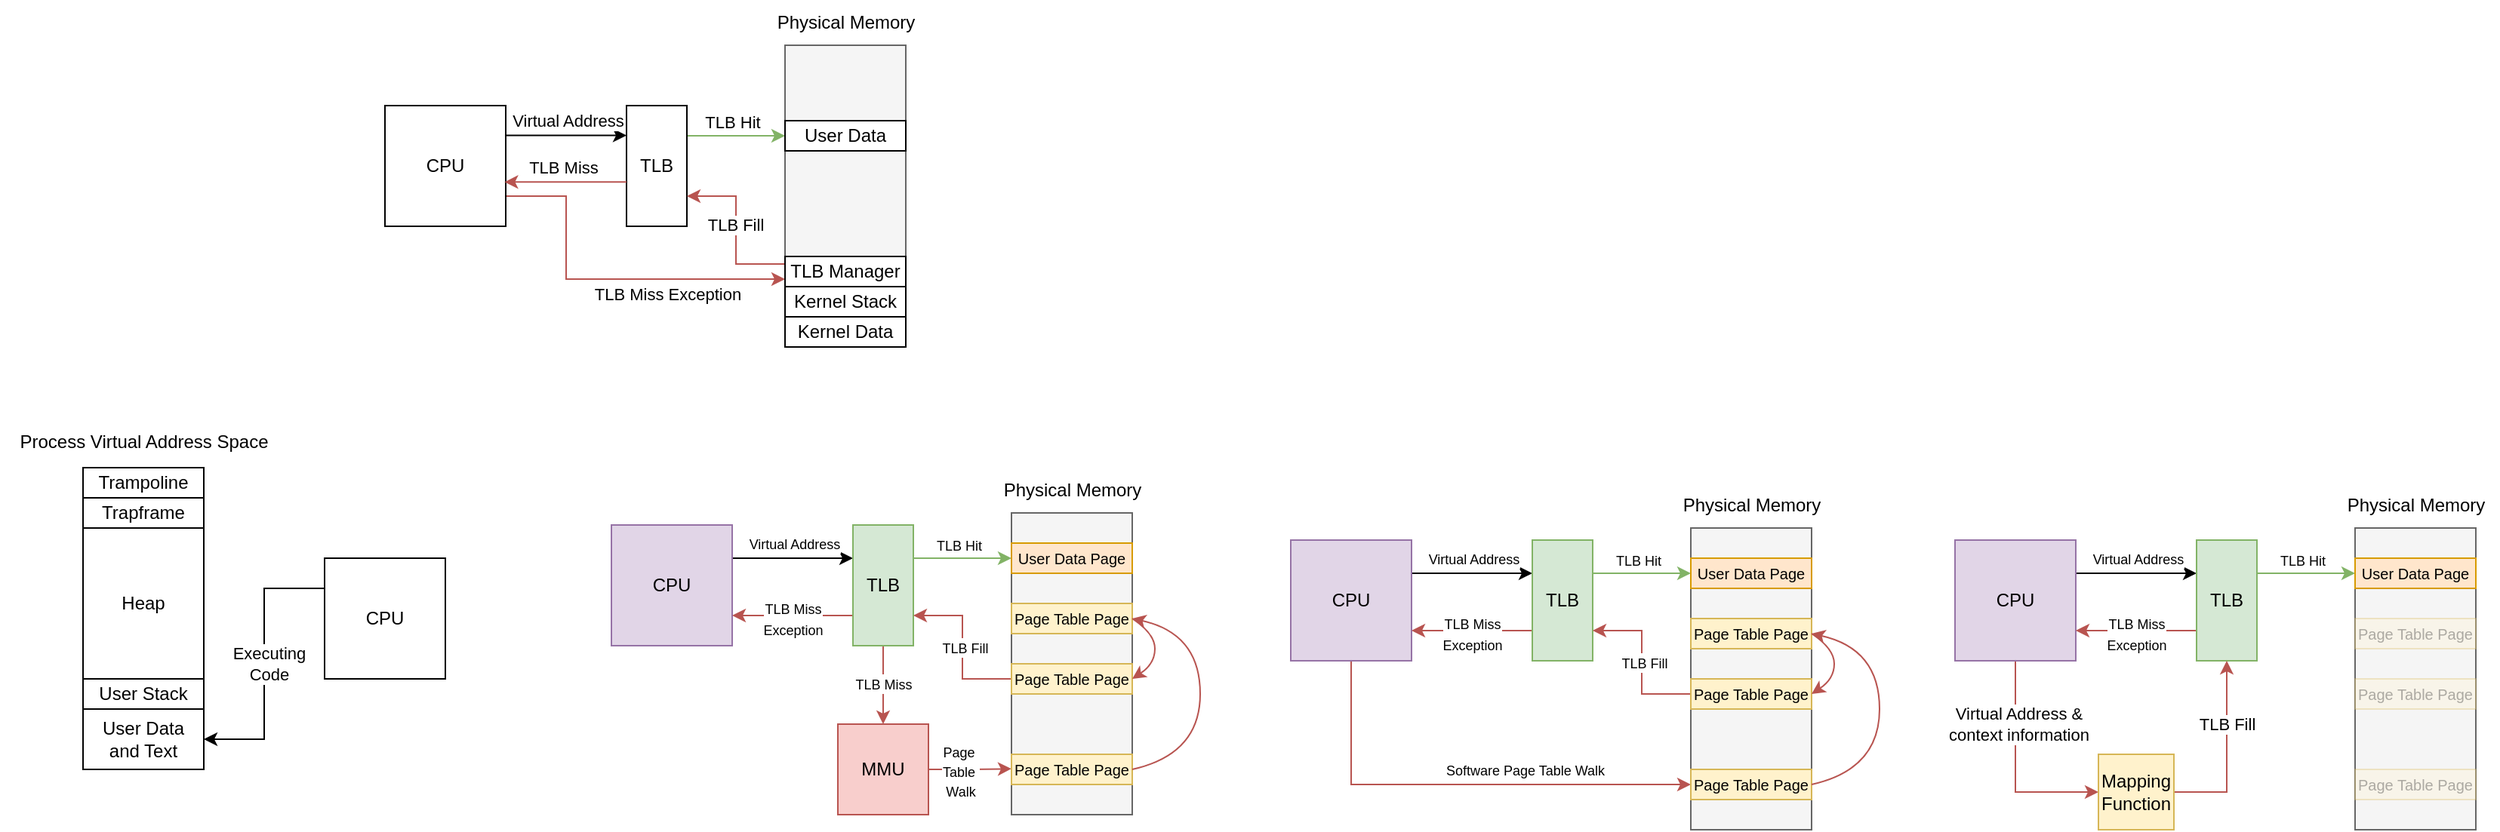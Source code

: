 <mxfile version="24.7.5">
  <diagram name="Page-1" id="a2V-paWtWc2pqJlW6CjX">
    <mxGraphModel dx="1195" dy="696" grid="1" gridSize="10" guides="1" tooltips="1" connect="1" arrows="1" fold="1" page="1" pageScale="1" pageWidth="850" pageHeight="1100" math="0" shadow="0">
      <root>
        <mxCell id="0" />
        <mxCell id="1" parent="0" />
        <mxCell id="PS_0JobvipVe8rg2w7dj-1" style="edgeStyle=orthogonalEdgeStyle;rounded=0;orthogonalLoop=1;jettySize=auto;html=1;exitX=1;exitY=0.5;exitDx=0;exitDy=0;entryX=0;entryY=0.5;entryDx=0;entryDy=0;" parent="1" edge="1">
          <mxGeometry relative="1" as="geometry">
            <mxPoint x="400" y="539.8" as="sourcePoint" />
            <mxPoint x="480" y="539.8" as="targetPoint" />
          </mxGeometry>
        </mxCell>
        <mxCell id="PS_0JobvipVe8rg2w7dj-2" value="Virtual Address" style="edgeLabel;html=1;align=center;verticalAlign=middle;resizable=0;points=[];" parent="PS_0JobvipVe8rg2w7dj-1" vertex="1" connectable="0">
          <mxGeometry x="-0.217" y="-1" relative="1" as="geometry">
            <mxPoint x="9" y="-11" as="offset" />
          </mxGeometry>
        </mxCell>
        <mxCell id="PS_0JobvipVe8rg2w7dj-34" style="edgeStyle=orthogonalEdgeStyle;rounded=0;orthogonalLoop=1;jettySize=auto;html=1;exitX=1;exitY=0.75;exitDx=0;exitDy=0;entryX=0;entryY=0.75;entryDx=0;entryDy=0;fillColor=#f8cecc;strokeColor=#b85450;" parent="1" source="PS_0JobvipVe8rg2w7dj-3" target="PS_0JobvipVe8rg2w7dj-32" edge="1">
          <mxGeometry relative="1" as="geometry">
            <Array as="points">
              <mxPoint x="440" y="580" />
              <mxPoint x="440" y="635" />
            </Array>
          </mxGeometry>
        </mxCell>
        <mxCell id="PS_0JobvipVe8rg2w7dj-35" value="TLB Miss Exception" style="edgeLabel;html=1;align=center;verticalAlign=middle;resizable=0;points=[];" parent="PS_0JobvipVe8rg2w7dj-34" vertex="1" connectable="0">
          <mxGeometry x="0.147" relative="1" as="geometry">
            <mxPoint x="24" y="10" as="offset" />
          </mxGeometry>
        </mxCell>
        <mxCell id="PS_0JobvipVe8rg2w7dj-3" value="CPU" style="rounded=0;whiteSpace=wrap;html=1;" parent="1" vertex="1">
          <mxGeometry x="320" y="520" width="80" height="80" as="geometry" />
        </mxCell>
        <mxCell id="PS_0JobvipVe8rg2w7dj-7" style="edgeStyle=orthogonalEdgeStyle;rounded=0;orthogonalLoop=1;jettySize=auto;html=1;exitX=1;exitY=0.25;exitDx=0;exitDy=0;entryX=0;entryY=0.5;entryDx=0;entryDy=0;fillColor=#d5e8d4;strokeColor=#82b366;" parent="1" source="PS_0JobvipVe8rg2w7dj-11" target="PS_0JobvipVe8rg2w7dj-20" edge="1">
          <mxGeometry relative="1" as="geometry">
            <mxPoint x="580" y="540" as="targetPoint" />
          </mxGeometry>
        </mxCell>
        <mxCell id="PS_0JobvipVe8rg2w7dj-8" value="TLB Hit" style="edgeLabel;html=1;align=center;verticalAlign=middle;resizable=0;points=[];" parent="PS_0JobvipVe8rg2w7dj-7" vertex="1" connectable="0">
          <mxGeometry x="-0.253" y="-1" relative="1" as="geometry">
            <mxPoint x="5" y="-10" as="offset" />
          </mxGeometry>
        </mxCell>
        <mxCell id="PS_0JobvipVe8rg2w7dj-11" value="TLB" style="rounded=0;whiteSpace=wrap;html=1;" parent="1" vertex="1">
          <mxGeometry x="480" y="520" width="40" height="80" as="geometry" />
        </mxCell>
        <mxCell id="PS_0JobvipVe8rg2w7dj-12" value="&amp;nbsp;" style="rounded=0;whiteSpace=wrap;html=1;fillColor=#f5f5f5;fontColor=#333333;strokeColor=#666666;" parent="1" vertex="1">
          <mxGeometry x="585" y="480" width="80" height="200" as="geometry" />
        </mxCell>
        <mxCell id="PS_0JobvipVe8rg2w7dj-13" value="Physical Memory" style="text;html=1;align=center;verticalAlign=middle;resizable=0;points=[];autosize=1;strokeColor=none;fillColor=none;" parent="1" vertex="1">
          <mxGeometry x="570" y="450" width="110" height="30" as="geometry" />
        </mxCell>
        <mxCell id="PS_0JobvipVe8rg2w7dj-20" value="User Data" style="rounded=0;whiteSpace=wrap;html=1;" parent="1" vertex="1">
          <mxGeometry x="585" y="530" width="80" height="20" as="geometry" />
        </mxCell>
        <mxCell id="PS_0JobvipVe8rg2w7dj-21" value="Kernel Data" style="rounded=0;whiteSpace=wrap;html=1;" parent="1" vertex="1">
          <mxGeometry x="585" y="660" width="80" height="20" as="geometry" />
        </mxCell>
        <mxCell id="PS_0JobvipVe8rg2w7dj-22" value="Kernel Stack" style="rounded=0;whiteSpace=wrap;html=1;" parent="1" vertex="1">
          <mxGeometry x="585" y="640" width="80" height="20" as="geometry" />
        </mxCell>
        <mxCell id="PS_0JobvipVe8rg2w7dj-30" style="edgeStyle=orthogonalEdgeStyle;rounded=0;orthogonalLoop=1;jettySize=auto;html=1;exitX=0.001;exitY=0.633;exitDx=0;exitDy=0;entryX=0.99;entryY=0.633;entryDx=0;entryDy=0;fillColor=#f8cecc;strokeColor=#b85450;entryPerimeter=0;exitPerimeter=0;" parent="1" source="PS_0JobvipVe8rg2w7dj-11" target="PS_0JobvipVe8rg2w7dj-3" edge="1">
          <mxGeometry relative="1" as="geometry" />
        </mxCell>
        <mxCell id="PS_0JobvipVe8rg2w7dj-31" value="TLB Miss" style="edgeLabel;html=1;align=center;verticalAlign=middle;resizable=0;points=[];" parent="PS_0JobvipVe8rg2w7dj-30" vertex="1" connectable="0">
          <mxGeometry x="0.254" relative="1" as="geometry">
            <mxPoint x="8" y="-10" as="offset" />
          </mxGeometry>
        </mxCell>
        <mxCell id="PS_0JobvipVe8rg2w7dj-36" style="edgeStyle=orthogonalEdgeStyle;rounded=0;orthogonalLoop=1;jettySize=auto;html=1;exitX=0;exitY=0.25;exitDx=0;exitDy=0;entryX=1;entryY=0.75;entryDx=0;entryDy=0;fillColor=#f8cecc;strokeColor=#b85450;" parent="1" source="PS_0JobvipVe8rg2w7dj-32" target="PS_0JobvipVe8rg2w7dj-11" edge="1">
          <mxGeometry relative="1" as="geometry" />
        </mxCell>
        <mxCell id="PS_0JobvipVe8rg2w7dj-37" value="TLB Fill" style="edgeLabel;html=1;align=center;verticalAlign=middle;resizable=0;points=[];" parent="PS_0JobvipVe8rg2w7dj-36" vertex="1" connectable="0">
          <mxGeometry x="0.072" y="1" relative="1" as="geometry">
            <mxPoint as="offset" />
          </mxGeometry>
        </mxCell>
        <mxCell id="PS_0JobvipVe8rg2w7dj-32" value="TLB Manager" style="rounded=0;whiteSpace=wrap;html=1;" parent="1" vertex="1">
          <mxGeometry x="585" y="620" width="80" height="20" as="geometry" />
        </mxCell>
        <mxCell id="YDXror8icyiH8wQNSplm-1" value="&amp;nbsp;" style="rounded=0;whiteSpace=wrap;html=1;fillColor=#f5f5f5;fontColor=#333333;strokeColor=#666666;" parent="1" vertex="1">
          <mxGeometry x="120" y="760" width="80" height="200" as="geometry" />
        </mxCell>
        <mxCell id="YDXror8icyiH8wQNSplm-2" value="Process Virtual Address Space" style="text;html=1;align=center;verticalAlign=middle;resizable=0;points=[];autosize=1;strokeColor=none;fillColor=none;" parent="1" vertex="1">
          <mxGeometry x="65" y="728" width="190" height="30" as="geometry" />
        </mxCell>
        <mxCell id="YDXror8icyiH8wQNSplm-3" value="User Data&lt;div&gt;&lt;div&gt;and Text&lt;/div&gt;&lt;/div&gt;" style="rounded=0;whiteSpace=wrap;html=1;" parent="1" vertex="1">
          <mxGeometry x="120" y="920" width="80" height="40" as="geometry" />
        </mxCell>
        <mxCell id="YDXror8icyiH8wQNSplm-4" value="User Stack" style="rounded=0;whiteSpace=wrap;html=1;" parent="1" vertex="1">
          <mxGeometry x="120" y="900" width="80" height="20" as="geometry" />
        </mxCell>
        <mxCell id="YDXror8icyiH8wQNSplm-5" value="Trampoline" style="rounded=0;whiteSpace=wrap;html=1;" parent="1" vertex="1">
          <mxGeometry x="120" y="760" width="80" height="20" as="geometry" />
        </mxCell>
        <mxCell id="YDXror8icyiH8wQNSplm-6" value="Trapframe" style="rounded=0;whiteSpace=wrap;html=1;" parent="1" vertex="1">
          <mxGeometry x="120" y="780" width="80" height="20" as="geometry" />
        </mxCell>
        <mxCell id="YDXror8icyiH8wQNSplm-7" value="Heap" style="rounded=0;whiteSpace=wrap;html=1;" parent="1" vertex="1">
          <mxGeometry x="120" y="800" width="80" height="100" as="geometry" />
        </mxCell>
        <mxCell id="YDXror8icyiH8wQNSplm-10" style="edgeStyle=orthogonalEdgeStyle;rounded=0;orthogonalLoop=1;jettySize=auto;html=1;exitX=0;exitY=0.25;exitDx=0;exitDy=0;entryX=1;entryY=0.5;entryDx=0;entryDy=0;" parent="1" source="YDXror8icyiH8wQNSplm-8" target="YDXror8icyiH8wQNSplm-3" edge="1">
          <mxGeometry relative="1" as="geometry" />
        </mxCell>
        <mxCell id="YDXror8icyiH8wQNSplm-11" value="Executing&lt;div&gt;Code&lt;/div&gt;" style="edgeLabel;html=1;align=center;verticalAlign=middle;resizable=0;points=[];" parent="YDXror8icyiH8wQNSplm-10" vertex="1" connectable="0">
          <mxGeometry x="0.002" y="3" relative="1" as="geometry">
            <mxPoint as="offset" />
          </mxGeometry>
        </mxCell>
        <mxCell id="YDXror8icyiH8wQNSplm-8" value="CPU" style="rounded=0;whiteSpace=wrap;html=1;" parent="1" vertex="1">
          <mxGeometry x="280" y="820" width="80" height="80" as="geometry" />
        </mxCell>
        <mxCell id="YDXror8icyiH8wQNSplm-17" style="edgeStyle=orthogonalEdgeStyle;rounded=0;orthogonalLoop=1;jettySize=auto;html=1;exitX=1;exitY=0.5;exitDx=0;exitDy=0;entryX=0;entryY=0.5;entryDx=0;entryDy=0;" parent="1" edge="1">
          <mxGeometry relative="1" as="geometry">
            <mxPoint x="550" y="820" as="sourcePoint" />
            <mxPoint x="630" y="820" as="targetPoint" />
          </mxGeometry>
        </mxCell>
        <mxCell id="YDXror8icyiH8wQNSplm-18" value="&lt;font style=&quot;font-size: 9px;&quot;&gt;Virtual Address&lt;/font&gt;" style="edgeLabel;html=1;align=center;verticalAlign=middle;resizable=0;points=[];" parent="YDXror8icyiH8wQNSplm-17" vertex="1" connectable="0">
          <mxGeometry x="-0.217" y="-1" relative="1" as="geometry">
            <mxPoint x="9" y="-11" as="offset" />
          </mxGeometry>
        </mxCell>
        <mxCell id="YDXror8icyiH8wQNSplm-19" value="CPU" style="rounded=0;whiteSpace=wrap;html=1;fillColor=#e1d5e7;strokeColor=#9673a6;" parent="1" vertex="1">
          <mxGeometry x="470" y="798" width="80" height="80" as="geometry" />
        </mxCell>
        <mxCell id="YDXror8icyiH8wQNSplm-20" style="edgeStyle=orthogonalEdgeStyle;rounded=0;orthogonalLoop=1;jettySize=auto;html=1;exitX=1;exitY=0.25;exitDx=0;exitDy=0;entryX=0;entryY=0.5;entryDx=0;entryDy=0;fillColor=#d5e8d4;strokeColor=#82b366;" parent="1" edge="1">
          <mxGeometry relative="1" as="geometry">
            <mxPoint x="735" y="820" as="targetPoint" />
            <mxPoint x="670" y="820" as="sourcePoint" />
          </mxGeometry>
        </mxCell>
        <mxCell id="YDXror8icyiH8wQNSplm-21" value="&lt;font style=&quot;font-size: 9px;&quot;&gt;TLB Hit&lt;/font&gt;" style="edgeLabel;html=1;align=center;verticalAlign=middle;resizable=0;points=[];" parent="YDXror8icyiH8wQNSplm-20" vertex="1" connectable="0">
          <mxGeometry x="-0.253" y="-1" relative="1" as="geometry">
            <mxPoint x="5" y="-10" as="offset" />
          </mxGeometry>
        </mxCell>
        <mxCell id="YDXror8icyiH8wQNSplm-26" style="edgeStyle=orthogonalEdgeStyle;rounded=0;orthogonalLoop=1;jettySize=auto;html=1;exitX=0.5;exitY=1;exitDx=0;exitDy=0;entryX=0.5;entryY=0;entryDx=0;entryDy=0;fillColor=#f8cecc;strokeColor=#b85450;" parent="1" source="YDXror8icyiH8wQNSplm-22" target="YDXror8icyiH8wQNSplm-25" edge="1">
          <mxGeometry relative="1" as="geometry" />
        </mxCell>
        <mxCell id="YDXror8icyiH8wQNSplm-27" value="&lt;font style=&quot;font-size: 9px;&quot;&gt;TLB Miss&lt;/font&gt;" style="edgeLabel;html=1;align=center;verticalAlign=middle;resizable=0;points=[];" parent="YDXror8icyiH8wQNSplm-26" vertex="1" connectable="0">
          <mxGeometry x="-0.059" relative="1" as="geometry">
            <mxPoint as="offset" />
          </mxGeometry>
        </mxCell>
        <mxCell id="8cQizxYgSulNXps_44s_-1" style="edgeStyle=orthogonalEdgeStyle;rounded=0;orthogonalLoop=1;jettySize=auto;html=1;exitX=0;exitY=0.75;exitDx=0;exitDy=0;entryX=1;entryY=0.75;entryDx=0;entryDy=0;fillColor=#f8cecc;strokeColor=#b85450;" edge="1" parent="1" source="YDXror8icyiH8wQNSplm-22" target="YDXror8icyiH8wQNSplm-19">
          <mxGeometry relative="1" as="geometry" />
        </mxCell>
        <mxCell id="YDXror8icyiH8wQNSplm-22" value="TLB" style="rounded=0;whiteSpace=wrap;html=1;fillColor=#d5e8d4;strokeColor=#82b366;" parent="1" vertex="1">
          <mxGeometry x="630" y="798" width="40" height="80" as="geometry" />
        </mxCell>
        <mxCell id="YDXror8icyiH8wQNSplm-23" value="" style="rounded=0;whiteSpace=wrap;html=1;fillColor=#f5f5f5;fontColor=#333333;strokeColor=#666666;" parent="1" vertex="1">
          <mxGeometry x="735" y="790" width="80" height="200" as="geometry" />
        </mxCell>
        <mxCell id="YDXror8icyiH8wQNSplm-25" value="MMU" style="rounded=0;whiteSpace=wrap;html=1;fillColor=#f8cecc;strokeColor=#b85450;" parent="1" vertex="1">
          <mxGeometry x="620" y="930" width="60" height="60" as="geometry" />
        </mxCell>
        <mxCell id="YDXror8icyiH8wQNSplm-28" style="edgeStyle=orthogonalEdgeStyle;rounded=0;orthogonalLoop=1;jettySize=auto;html=1;exitX=1;exitY=0.5;exitDx=0;exitDy=0;fillColor=#f8cecc;strokeColor=#b85450;entryX=0;entryY=0.848;entryDx=0;entryDy=0;entryPerimeter=0;" parent="1" source="YDXror8icyiH8wQNSplm-25" target="YDXror8icyiH8wQNSplm-23" edge="1">
          <mxGeometry relative="1" as="geometry">
            <mxPoint x="730" y="960" as="targetPoint" />
          </mxGeometry>
        </mxCell>
        <mxCell id="YDXror8icyiH8wQNSplm-31" value="&lt;font style=&quot;font-size: 9px;&quot;&gt;Page&amp;nbsp;&lt;/font&gt;&lt;div&gt;&lt;font style=&quot;font-size: 9px;&quot;&gt;Table&amp;nbsp;&lt;/font&gt;&lt;/div&gt;&lt;div&gt;&lt;font style=&quot;font-size: 9px;&quot;&gt;Walk&lt;/font&gt;&lt;/div&gt;" style="edgeLabel;html=1;align=center;verticalAlign=middle;resizable=0;points=[];" parent="YDXror8icyiH8wQNSplm-28" vertex="1" connectable="0">
          <mxGeometry x="-0.242" y="-1" relative="1" as="geometry">
            <mxPoint as="offset" />
          </mxGeometry>
        </mxCell>
        <mxCell id="YDXror8icyiH8wQNSplm-32" value="&lt;font style=&quot;font-size: 10px;&quot;&gt;User Data Page&lt;/font&gt;" style="rounded=0;whiteSpace=wrap;html=1;fillColor=#ffe6cc;strokeColor=#d79b00;" parent="1" vertex="1">
          <mxGeometry x="735" y="810" width="80" height="20" as="geometry" />
        </mxCell>
        <mxCell id="YDXror8icyiH8wQNSplm-33" value="Physical Memory" style="text;html=1;align=center;verticalAlign=middle;resizable=0;points=[];autosize=1;strokeColor=none;fillColor=none;" parent="1" vertex="1">
          <mxGeometry x="720" y="760" width="110" height="30" as="geometry" />
        </mxCell>
        <mxCell id="YDXror8icyiH8wQNSplm-35" value="&lt;font style=&quot;font-size: 10px;&quot;&gt;Page Table Page&lt;/font&gt;" style="rounded=0;whiteSpace=wrap;html=1;fillColor=#fff2cc;strokeColor=#d6b656;" parent="1" vertex="1">
          <mxGeometry x="735" y="950" width="80" height="20" as="geometry" />
        </mxCell>
        <mxCell id="YDXror8icyiH8wQNSplm-42" style="edgeStyle=orthogonalEdgeStyle;rounded=0;orthogonalLoop=1;jettySize=auto;html=1;exitX=0;exitY=0.5;exitDx=0;exitDy=0;entryX=1;entryY=0.75;entryDx=0;entryDy=0;fillColor=#f8cecc;strokeColor=#b85450;" parent="1" source="YDXror8icyiH8wQNSplm-36" target="YDXror8icyiH8wQNSplm-22" edge="1">
          <mxGeometry relative="1" as="geometry" />
        </mxCell>
        <mxCell id="YDXror8icyiH8wQNSplm-43" value="&lt;font style=&quot;font-size: 9px;&quot;&gt;TLB Fill&lt;/font&gt;" style="edgeLabel;html=1;align=center;verticalAlign=middle;resizable=0;points=[];" parent="YDXror8icyiH8wQNSplm-42" vertex="1" connectable="0">
          <mxGeometry x="0.174" y="-1" relative="1" as="geometry">
            <mxPoint y="9" as="offset" />
          </mxGeometry>
        </mxCell>
        <mxCell id="YDXror8icyiH8wQNSplm-36" value="&lt;font style=&quot;font-size: 10px;&quot;&gt;Page Table Page&lt;/font&gt;" style="rounded=0;whiteSpace=wrap;html=1;fillColor=#fff2cc;strokeColor=#d6b656;" parent="1" vertex="1">
          <mxGeometry x="735" y="890" width="80" height="20" as="geometry" />
        </mxCell>
        <mxCell id="YDXror8icyiH8wQNSplm-37" value="&lt;font style=&quot;font-size: 10px;&quot;&gt;Page Table Page&lt;/font&gt;" style="rounded=0;whiteSpace=wrap;html=1;fillColor=#fff2cc;strokeColor=#d6b656;" parent="1" vertex="1">
          <mxGeometry x="735" y="850" width="80" height="20" as="geometry" />
        </mxCell>
        <mxCell id="YDXror8icyiH8wQNSplm-38" value="" style="curved=1;endArrow=classic;html=1;rounded=0;exitX=1;exitY=0.5;exitDx=0;exitDy=0;entryX=1;entryY=0.5;entryDx=0;entryDy=0;fillColor=#f8cecc;strokeColor=#b85450;" parent="1" source="YDXror8icyiH8wQNSplm-35" target="YDXror8icyiH8wQNSplm-37" edge="1">
          <mxGeometry width="50" height="50" relative="1" as="geometry">
            <mxPoint x="770" y="890" as="sourcePoint" />
            <mxPoint x="870" y="870" as="targetPoint" />
            <Array as="points">
              <mxPoint x="860" y="950" />
              <mxPoint x="860" y="870" />
            </Array>
          </mxGeometry>
        </mxCell>
        <mxCell id="YDXror8icyiH8wQNSplm-41" value="" style="curved=1;endArrow=classic;html=1;rounded=0;exitX=1;exitY=0.5;exitDx=0;exitDy=0;entryX=1;entryY=0.5;entryDx=0;entryDy=0;fillColor=#f8cecc;strokeColor=#b85450;" parent="1" source="YDXror8icyiH8wQNSplm-37" target="YDXror8icyiH8wQNSplm-36" edge="1">
          <mxGeometry width="50" height="50" relative="1" as="geometry">
            <mxPoint x="870" y="970" as="sourcePoint" />
            <mxPoint x="870" y="870" as="targetPoint" />
            <Array as="points">
              <mxPoint x="830" y="870" />
              <mxPoint x="830" y="890" />
            </Array>
          </mxGeometry>
        </mxCell>
        <mxCell id="8cQizxYgSulNXps_44s_-2" value="&lt;font style=&quot;font-size: 9px;&quot;&gt;TLB Miss&lt;/font&gt;&lt;div&gt;&lt;font style=&quot;font-size: 9px;&quot;&gt;Exception&lt;/font&gt;&lt;/div&gt;" style="edgeLabel;html=1;align=center;verticalAlign=middle;resizable=0;points=[];" vertex="1" connectable="0" parent="1">
          <mxGeometry x="589.999" y="860" as="geometry" />
        </mxCell>
        <mxCell id="8cQizxYgSulNXps_44s_-3" style="edgeStyle=orthogonalEdgeStyle;rounded=0;orthogonalLoop=1;jettySize=auto;html=1;exitX=1;exitY=0.5;exitDx=0;exitDy=0;entryX=0;entryY=0.5;entryDx=0;entryDy=0;" edge="1" parent="1">
          <mxGeometry relative="1" as="geometry">
            <mxPoint x="1000" y="830" as="sourcePoint" />
            <mxPoint x="1080" y="830" as="targetPoint" />
          </mxGeometry>
        </mxCell>
        <mxCell id="8cQizxYgSulNXps_44s_-4" value="&lt;font style=&quot;font-size: 9px;&quot;&gt;Virtual Address&lt;/font&gt;" style="edgeLabel;html=1;align=center;verticalAlign=middle;resizable=0;points=[];" vertex="1" connectable="0" parent="8cQizxYgSulNXps_44s_-3">
          <mxGeometry x="-0.217" y="-1" relative="1" as="geometry">
            <mxPoint x="9" y="-11" as="offset" />
          </mxGeometry>
        </mxCell>
        <mxCell id="8cQizxYgSulNXps_44s_-26" style="edgeStyle=orthogonalEdgeStyle;rounded=0;orthogonalLoop=1;jettySize=auto;html=1;exitX=0.5;exitY=1;exitDx=0;exitDy=0;entryX=0;entryY=0.5;entryDx=0;entryDy=0;fillColor=#f8cecc;strokeColor=#b85450;" edge="1" parent="1" source="8cQizxYgSulNXps_44s_-5" target="8cQizxYgSulNXps_44s_-18">
          <mxGeometry relative="1" as="geometry" />
        </mxCell>
        <mxCell id="8cQizxYgSulNXps_44s_-5" value="CPU" style="rounded=0;whiteSpace=wrap;html=1;fillColor=#e1d5e7;strokeColor=#9673a6;" vertex="1" parent="1">
          <mxGeometry x="920" y="808" width="80" height="80" as="geometry" />
        </mxCell>
        <mxCell id="8cQizxYgSulNXps_44s_-6" style="edgeStyle=orthogonalEdgeStyle;rounded=0;orthogonalLoop=1;jettySize=auto;html=1;exitX=1;exitY=0.25;exitDx=0;exitDy=0;entryX=0;entryY=0.5;entryDx=0;entryDy=0;fillColor=#d5e8d4;strokeColor=#82b366;" edge="1" parent="1">
          <mxGeometry relative="1" as="geometry">
            <mxPoint x="1185" y="830" as="targetPoint" />
            <mxPoint x="1120" y="830" as="sourcePoint" />
          </mxGeometry>
        </mxCell>
        <mxCell id="8cQizxYgSulNXps_44s_-7" value="&lt;font style=&quot;font-size: 9px;&quot;&gt;TLB Hit&lt;/font&gt;" style="edgeLabel;html=1;align=center;verticalAlign=middle;resizable=0;points=[];" vertex="1" connectable="0" parent="8cQizxYgSulNXps_44s_-6">
          <mxGeometry x="-0.253" y="-1" relative="1" as="geometry">
            <mxPoint x="5" y="-10" as="offset" />
          </mxGeometry>
        </mxCell>
        <mxCell id="8cQizxYgSulNXps_44s_-10" style="edgeStyle=orthogonalEdgeStyle;rounded=0;orthogonalLoop=1;jettySize=auto;html=1;exitX=0;exitY=0.75;exitDx=0;exitDy=0;entryX=1;entryY=0.75;entryDx=0;entryDy=0;fillColor=#f8cecc;strokeColor=#b85450;" edge="1" parent="1" source="8cQizxYgSulNXps_44s_-11" target="8cQizxYgSulNXps_44s_-5">
          <mxGeometry relative="1" as="geometry" />
        </mxCell>
        <mxCell id="8cQizxYgSulNXps_44s_-11" value="TLB" style="rounded=0;whiteSpace=wrap;html=1;fillColor=#d5e8d4;strokeColor=#82b366;" vertex="1" parent="1">
          <mxGeometry x="1080" y="808" width="40" height="80" as="geometry" />
        </mxCell>
        <mxCell id="8cQizxYgSulNXps_44s_-12" value="" style="rounded=0;whiteSpace=wrap;html=1;fillColor=#f5f5f5;fontColor=#333333;strokeColor=#666666;" vertex="1" parent="1">
          <mxGeometry x="1185" y="800" width="80" height="200" as="geometry" />
        </mxCell>
        <mxCell id="8cQizxYgSulNXps_44s_-16" value="&lt;font style=&quot;font-size: 10px;&quot;&gt;User Data Page&lt;/font&gt;" style="rounded=0;whiteSpace=wrap;html=1;fillColor=#ffe6cc;strokeColor=#d79b00;" vertex="1" parent="1">
          <mxGeometry x="1185" y="820" width="80" height="20" as="geometry" />
        </mxCell>
        <mxCell id="8cQizxYgSulNXps_44s_-17" value="Physical Memory" style="text;html=1;align=center;verticalAlign=middle;resizable=0;points=[];autosize=1;strokeColor=none;fillColor=none;" vertex="1" parent="1">
          <mxGeometry x="1170" y="770" width="110" height="30" as="geometry" />
        </mxCell>
        <mxCell id="8cQizxYgSulNXps_44s_-18" value="&lt;font style=&quot;font-size: 10px;&quot;&gt;Page Table Page&lt;/font&gt;" style="rounded=0;whiteSpace=wrap;html=1;fillColor=#fff2cc;strokeColor=#d6b656;" vertex="1" parent="1">
          <mxGeometry x="1185" y="960" width="80" height="20" as="geometry" />
        </mxCell>
        <mxCell id="8cQizxYgSulNXps_44s_-19" style="edgeStyle=orthogonalEdgeStyle;rounded=0;orthogonalLoop=1;jettySize=auto;html=1;exitX=0;exitY=0.5;exitDx=0;exitDy=0;entryX=1;entryY=0.75;entryDx=0;entryDy=0;fillColor=#f8cecc;strokeColor=#b85450;" edge="1" parent="1" source="8cQizxYgSulNXps_44s_-21" target="8cQizxYgSulNXps_44s_-11">
          <mxGeometry relative="1" as="geometry" />
        </mxCell>
        <mxCell id="8cQizxYgSulNXps_44s_-20" value="&lt;font style=&quot;font-size: 9px;&quot;&gt;TLB Fill&lt;/font&gt;" style="edgeLabel;html=1;align=center;verticalAlign=middle;resizable=0;points=[];" vertex="1" connectable="0" parent="8cQizxYgSulNXps_44s_-19">
          <mxGeometry x="0.174" y="-1" relative="1" as="geometry">
            <mxPoint y="9" as="offset" />
          </mxGeometry>
        </mxCell>
        <mxCell id="8cQizxYgSulNXps_44s_-21" value="&lt;font style=&quot;font-size: 10px;&quot;&gt;Page Table Page&lt;/font&gt;" style="rounded=0;whiteSpace=wrap;html=1;fillColor=#fff2cc;strokeColor=#d6b656;" vertex="1" parent="1">
          <mxGeometry x="1185" y="900" width="80" height="20" as="geometry" />
        </mxCell>
        <mxCell id="8cQizxYgSulNXps_44s_-22" value="&lt;font style=&quot;font-size: 10px;&quot;&gt;Page Table Page&lt;/font&gt;" style="rounded=0;whiteSpace=wrap;html=1;fillColor=#fff2cc;strokeColor=#d6b656;" vertex="1" parent="1">
          <mxGeometry x="1185" y="860" width="80" height="20" as="geometry" />
        </mxCell>
        <mxCell id="8cQizxYgSulNXps_44s_-23" value="" style="curved=1;endArrow=classic;html=1;rounded=0;exitX=1;exitY=0.5;exitDx=0;exitDy=0;entryX=1;entryY=0.5;entryDx=0;entryDy=0;fillColor=#f8cecc;strokeColor=#b85450;" edge="1" parent="1" source="8cQizxYgSulNXps_44s_-18" target="8cQizxYgSulNXps_44s_-22">
          <mxGeometry width="50" height="50" relative="1" as="geometry">
            <mxPoint x="1220" y="900" as="sourcePoint" />
            <mxPoint x="1320" y="880" as="targetPoint" />
            <Array as="points">
              <mxPoint x="1310" y="960" />
              <mxPoint x="1310" y="880" />
            </Array>
          </mxGeometry>
        </mxCell>
        <mxCell id="8cQizxYgSulNXps_44s_-24" value="" style="curved=1;endArrow=classic;html=1;rounded=0;exitX=1;exitY=0.5;exitDx=0;exitDy=0;entryX=1;entryY=0.5;entryDx=0;entryDy=0;fillColor=#f8cecc;strokeColor=#b85450;" edge="1" parent="1" source="8cQizxYgSulNXps_44s_-22" target="8cQizxYgSulNXps_44s_-21">
          <mxGeometry width="50" height="50" relative="1" as="geometry">
            <mxPoint x="1320" y="980" as="sourcePoint" />
            <mxPoint x="1320" y="880" as="targetPoint" />
            <Array as="points">
              <mxPoint x="1280" y="880" />
              <mxPoint x="1280" y="900" />
            </Array>
          </mxGeometry>
        </mxCell>
        <mxCell id="8cQizxYgSulNXps_44s_-25" value="&lt;font style=&quot;font-size: 9px;&quot;&gt;TLB Miss&lt;/font&gt;&lt;div&gt;&lt;font style=&quot;font-size: 9px;&quot;&gt;Exception&lt;/font&gt;&lt;/div&gt;" style="edgeLabel;html=1;align=center;verticalAlign=middle;resizable=0;points=[];" vertex="1" connectable="0" parent="1">
          <mxGeometry x="1039.999" y="870" as="geometry" />
        </mxCell>
        <mxCell id="8cQizxYgSulNXps_44s_-27" value="&lt;font style=&quot;font-size: 9px;&quot;&gt;Software Page Table Walk&lt;/font&gt;" style="text;html=1;align=center;verticalAlign=middle;resizable=0;points=[];autosize=1;strokeColor=none;fillColor=none;" vertex="1" parent="1">
          <mxGeometry x="1010" y="945" width="130" height="30" as="geometry" />
        </mxCell>
        <mxCell id="8cQizxYgSulNXps_44s_-28" style="edgeStyle=orthogonalEdgeStyle;rounded=0;orthogonalLoop=1;jettySize=auto;html=1;exitX=1;exitY=0.5;exitDx=0;exitDy=0;entryX=0;entryY=0.5;entryDx=0;entryDy=0;" edge="1" parent="1">
          <mxGeometry relative="1" as="geometry">
            <mxPoint x="1440" y="830" as="sourcePoint" />
            <mxPoint x="1520" y="830" as="targetPoint" />
          </mxGeometry>
        </mxCell>
        <mxCell id="8cQizxYgSulNXps_44s_-29" value="&lt;font style=&quot;font-size: 9px;&quot;&gt;Virtual Address&lt;/font&gt;" style="edgeLabel;html=1;align=center;verticalAlign=middle;resizable=0;points=[];" vertex="1" connectable="0" parent="8cQizxYgSulNXps_44s_-28">
          <mxGeometry x="-0.217" y="-1" relative="1" as="geometry">
            <mxPoint x="9" y="-11" as="offset" />
          </mxGeometry>
        </mxCell>
        <mxCell id="8cQizxYgSulNXps_44s_-49" style="edgeStyle=orthogonalEdgeStyle;rounded=0;orthogonalLoop=1;jettySize=auto;html=1;exitX=0.5;exitY=1;exitDx=0;exitDy=0;entryX=0;entryY=0.5;entryDx=0;entryDy=0;fillColor=#f8cecc;strokeColor=#b85450;" edge="1" parent="1" source="8cQizxYgSulNXps_44s_-31" target="8cQizxYgSulNXps_44s_-48">
          <mxGeometry relative="1" as="geometry" />
        </mxCell>
        <mxCell id="8cQizxYgSulNXps_44s_-51" value="Virtual Address &amp;amp;&lt;div&gt;context information&lt;/div&gt;" style="edgeLabel;html=1;align=center;verticalAlign=middle;resizable=0;points=[];" vertex="1" connectable="0" parent="8cQizxYgSulNXps_44s_-49">
          <mxGeometry x="-0.285" relative="1" as="geometry">
            <mxPoint x="2" y="-9" as="offset" />
          </mxGeometry>
        </mxCell>
        <mxCell id="8cQizxYgSulNXps_44s_-31" value="CPU" style="rounded=0;whiteSpace=wrap;html=1;fillColor=#e1d5e7;strokeColor=#9673a6;" vertex="1" parent="1">
          <mxGeometry x="1360" y="808" width="80" height="80" as="geometry" />
        </mxCell>
        <mxCell id="8cQizxYgSulNXps_44s_-32" style="edgeStyle=orthogonalEdgeStyle;rounded=0;orthogonalLoop=1;jettySize=auto;html=1;exitX=1;exitY=0.25;exitDx=0;exitDy=0;entryX=0;entryY=0.5;entryDx=0;entryDy=0;fillColor=#d5e8d4;strokeColor=#82b366;" edge="1" parent="1">
          <mxGeometry relative="1" as="geometry">
            <mxPoint x="1625" y="830" as="targetPoint" />
            <mxPoint x="1560" y="830" as="sourcePoint" />
          </mxGeometry>
        </mxCell>
        <mxCell id="8cQizxYgSulNXps_44s_-33" value="&lt;font style=&quot;font-size: 9px;&quot;&gt;TLB Hit&lt;/font&gt;" style="edgeLabel;html=1;align=center;verticalAlign=middle;resizable=0;points=[];" vertex="1" connectable="0" parent="8cQizxYgSulNXps_44s_-32">
          <mxGeometry x="-0.253" y="-1" relative="1" as="geometry">
            <mxPoint x="5" y="-10" as="offset" />
          </mxGeometry>
        </mxCell>
        <mxCell id="8cQizxYgSulNXps_44s_-34" style="edgeStyle=orthogonalEdgeStyle;rounded=0;orthogonalLoop=1;jettySize=auto;html=1;exitX=0;exitY=0.75;exitDx=0;exitDy=0;entryX=1;entryY=0.75;entryDx=0;entryDy=0;fillColor=#f8cecc;strokeColor=#b85450;" edge="1" parent="1" source="8cQizxYgSulNXps_44s_-35" target="8cQizxYgSulNXps_44s_-31">
          <mxGeometry relative="1" as="geometry" />
        </mxCell>
        <mxCell id="8cQizxYgSulNXps_44s_-35" value="TLB" style="rounded=0;whiteSpace=wrap;html=1;fillColor=#d5e8d4;strokeColor=#82b366;" vertex="1" parent="1">
          <mxGeometry x="1520" y="808" width="40" height="80" as="geometry" />
        </mxCell>
        <mxCell id="8cQizxYgSulNXps_44s_-36" value="" style="rounded=0;whiteSpace=wrap;html=1;fillColor=#f5f5f5;fontColor=#333333;strokeColor=#666666;" vertex="1" parent="1">
          <mxGeometry x="1625" y="800" width="80" height="200" as="geometry" />
        </mxCell>
        <mxCell id="8cQizxYgSulNXps_44s_-37" value="&lt;font style=&quot;font-size: 10px;&quot;&gt;User Data Page&lt;/font&gt;" style="rounded=0;whiteSpace=wrap;html=1;fillColor=#ffe6cc;strokeColor=#d79b00;" vertex="1" parent="1">
          <mxGeometry x="1625" y="820" width="80" height="20" as="geometry" />
        </mxCell>
        <mxCell id="8cQizxYgSulNXps_44s_-38" value="Physical Memory" style="text;html=1;align=center;verticalAlign=middle;resizable=0;points=[];autosize=1;strokeColor=none;fillColor=none;" vertex="1" parent="1">
          <mxGeometry x="1610" y="770" width="110" height="30" as="geometry" />
        </mxCell>
        <mxCell id="8cQizxYgSulNXps_44s_-39" value="&lt;font style=&quot;font-size: 10px;&quot;&gt;Page Table Page&lt;/font&gt;" style="rounded=0;whiteSpace=wrap;html=1;fillColor=#fff2cc;strokeColor=#d6b656;opacity=30;textOpacity=30;" vertex="1" parent="1">
          <mxGeometry x="1625" y="960" width="80" height="20" as="geometry" />
        </mxCell>
        <mxCell id="8cQizxYgSulNXps_44s_-42" value="&lt;font style=&quot;font-size: 10px;&quot;&gt;Page Table Page&lt;/font&gt;" style="rounded=0;whiteSpace=wrap;html=1;fillColor=#fff2cc;strokeColor=#d6b656;textOpacity=30;opacity=30;" vertex="1" parent="1">
          <mxGeometry x="1625" y="900" width="80" height="20" as="geometry" />
        </mxCell>
        <mxCell id="8cQizxYgSulNXps_44s_-43" value="&lt;font style=&quot;font-size: 10px;&quot;&gt;Page Table Page&lt;/font&gt;" style="rounded=0;whiteSpace=wrap;html=1;fillColor=#fff2cc;strokeColor=#d6b656;opacity=30;textOpacity=30;" vertex="1" parent="1">
          <mxGeometry x="1625" y="860" width="80" height="20" as="geometry" />
        </mxCell>
        <mxCell id="8cQizxYgSulNXps_44s_-46" value="&lt;font style=&quot;font-size: 9px;&quot;&gt;TLB Miss&lt;/font&gt;&lt;div&gt;&lt;font style=&quot;font-size: 9px;&quot;&gt;Exception&lt;/font&gt;&lt;/div&gt;" style="edgeLabel;html=1;align=center;verticalAlign=middle;resizable=0;points=[];" vertex="1" connectable="0" parent="1">
          <mxGeometry x="1479.999" y="870" as="geometry" />
        </mxCell>
        <mxCell id="8cQizxYgSulNXps_44s_-50" style="edgeStyle=orthogonalEdgeStyle;rounded=0;orthogonalLoop=1;jettySize=auto;html=1;exitX=1;exitY=0.5;exitDx=0;exitDy=0;entryX=0.5;entryY=1;entryDx=0;entryDy=0;fillColor=#f8cecc;strokeColor=#b85450;" edge="1" parent="1" source="8cQizxYgSulNXps_44s_-48" target="8cQizxYgSulNXps_44s_-35">
          <mxGeometry relative="1" as="geometry" />
        </mxCell>
        <mxCell id="8cQizxYgSulNXps_44s_-52" value="TLB Fill" style="edgeLabel;html=1;align=center;verticalAlign=middle;resizable=0;points=[];" vertex="1" connectable="0" parent="8cQizxYgSulNXps_44s_-50">
          <mxGeometry x="0.153" y="-1" relative="1" as="geometry">
            <mxPoint x="-1" y="-10" as="offset" />
          </mxGeometry>
        </mxCell>
        <mxCell id="8cQizxYgSulNXps_44s_-48" value="Mapping&lt;div&gt;Function&lt;/div&gt;" style="whiteSpace=wrap;html=1;aspect=fixed;fillColor=#fff2cc;strokeColor=#d6b656;" vertex="1" parent="1">
          <mxGeometry x="1455" y="950" width="50" height="50" as="geometry" />
        </mxCell>
      </root>
    </mxGraphModel>
  </diagram>
</mxfile>
